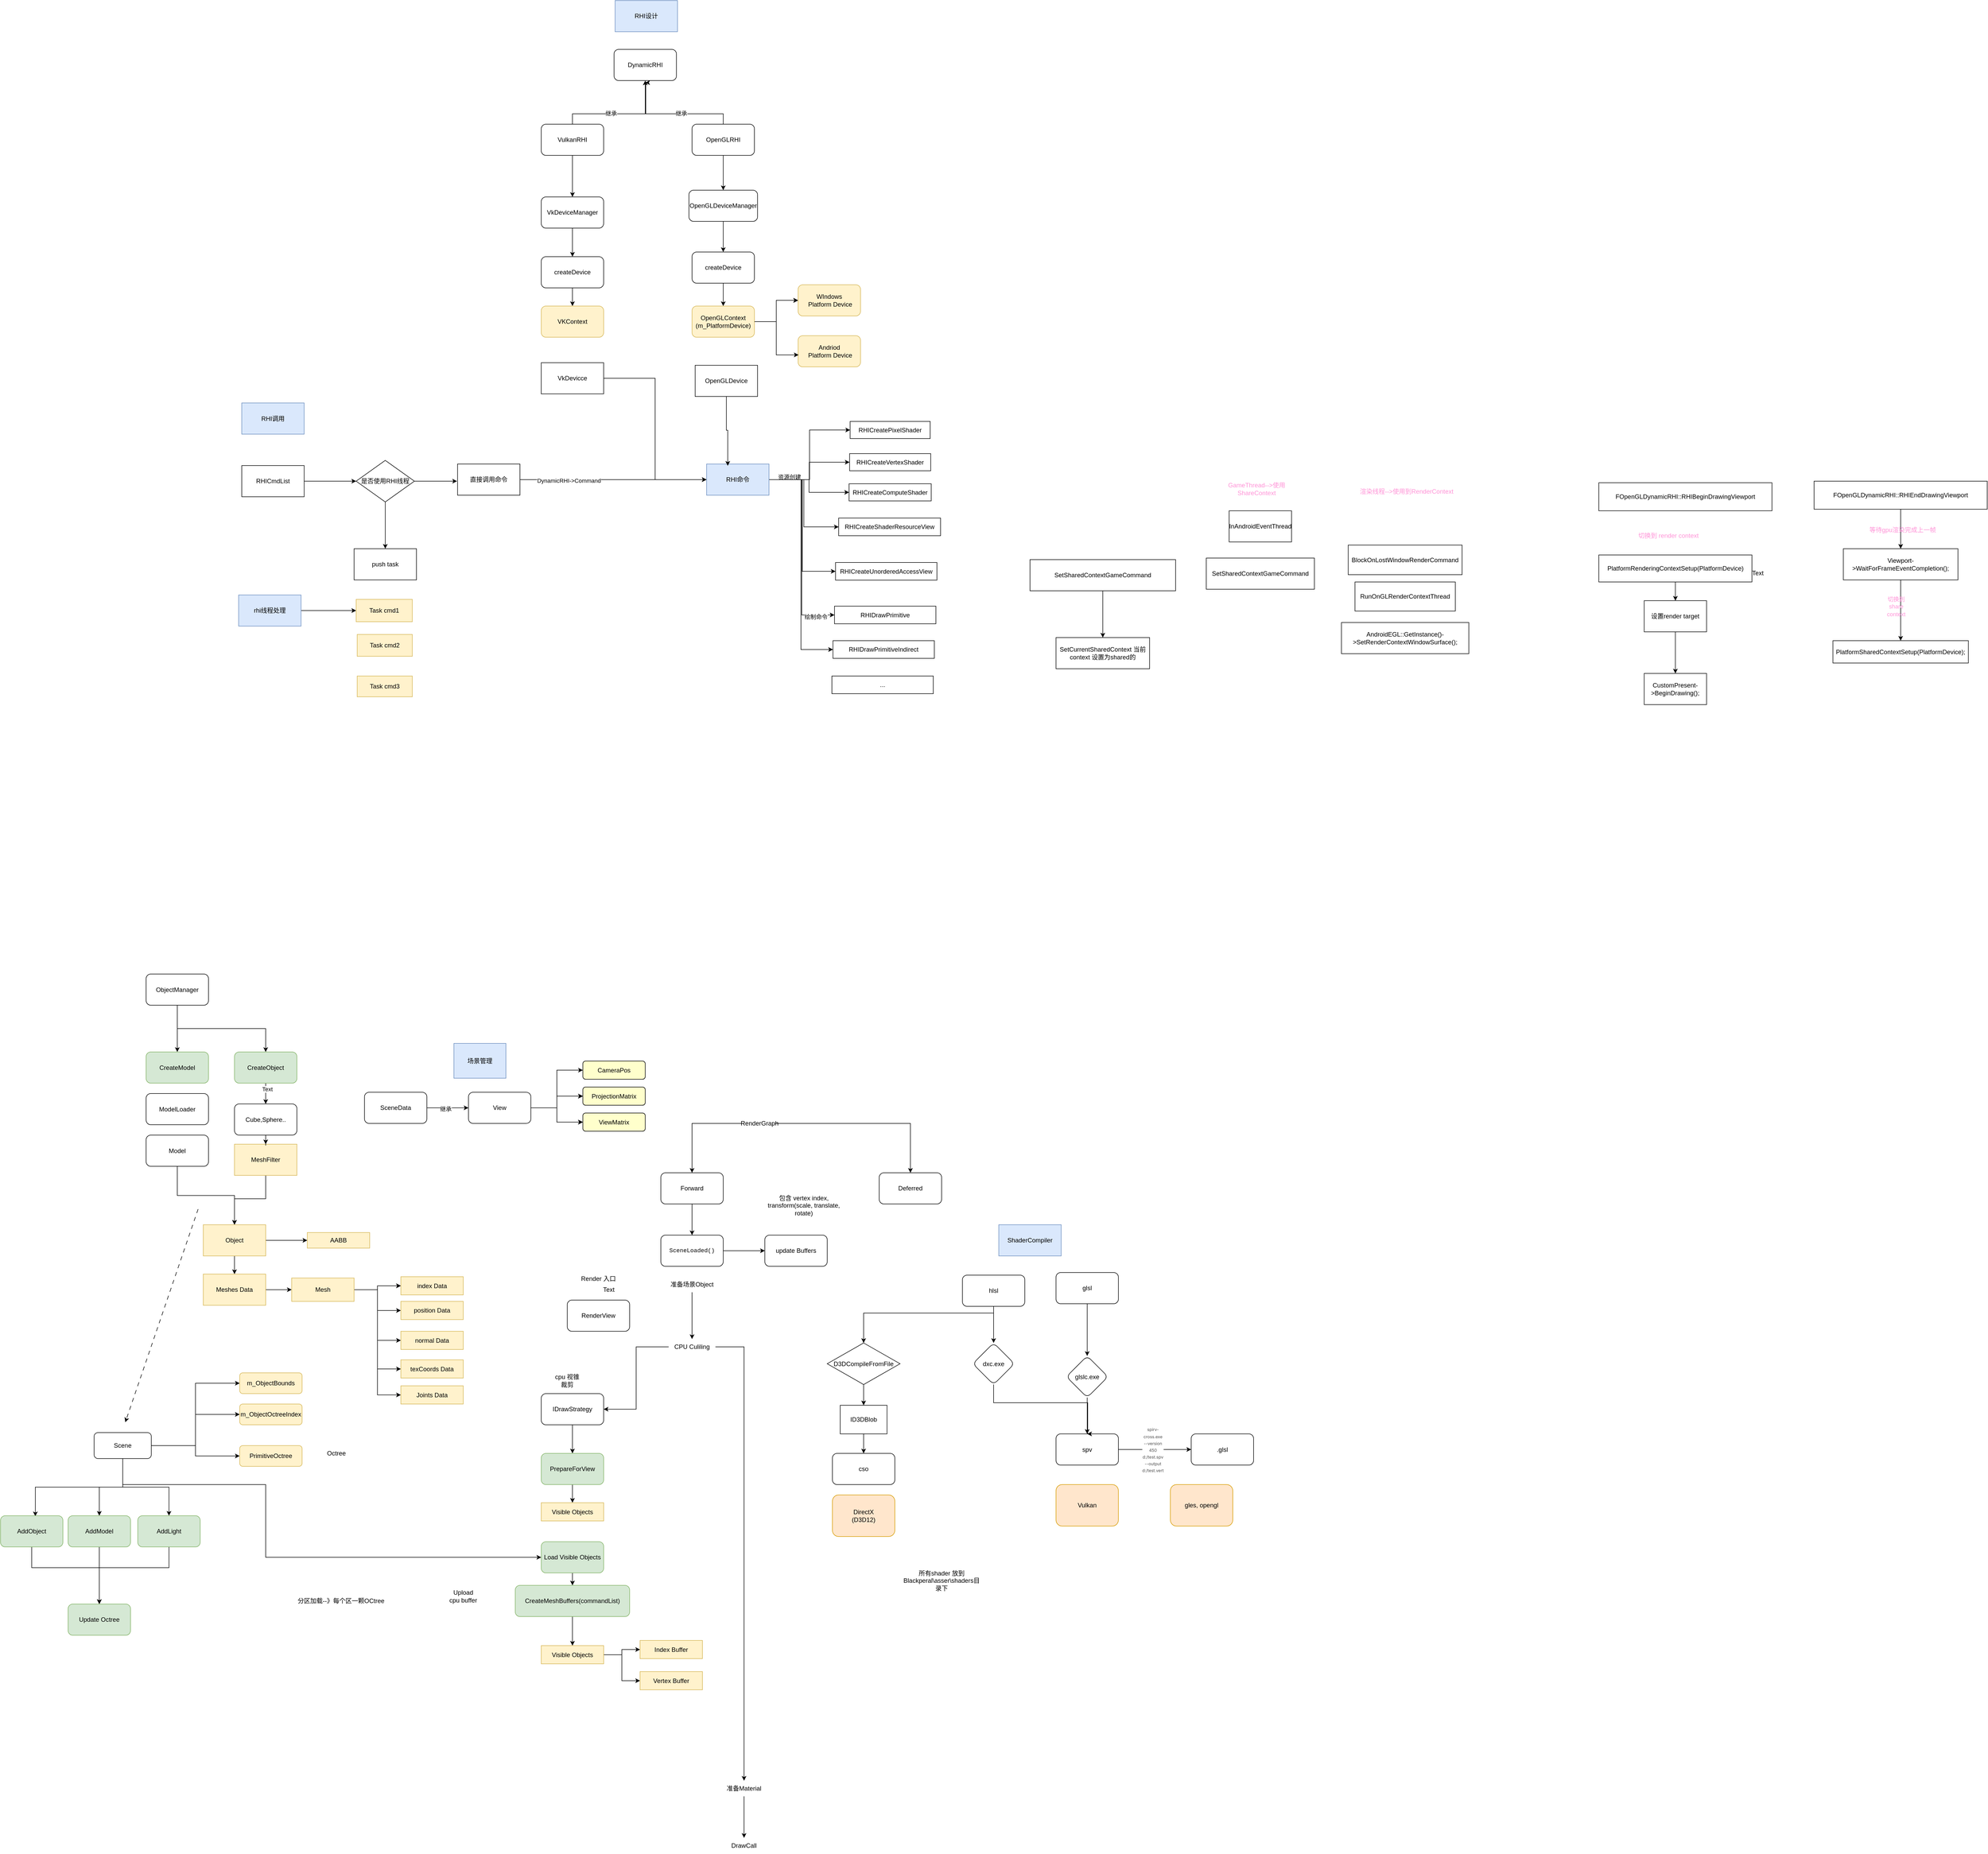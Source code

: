 <mxfile version="26.0.5">
  <diagram name="第 1 页" id="sPAzHPQsa-k4dK7YGP5Q">
    <mxGraphModel dx="1426" dy="3097" grid="0" gridSize="10" guides="1" tooltips="1" connect="1" arrows="1" fold="1" page="1" pageScale="1" pageWidth="827" pageHeight="1169" background="#FFFFFF" math="0" shadow="0">
      <root>
        <mxCell id="0" />
        <mxCell id="1" parent="0" />
        <mxCell id="hUuMY0uO9q-IGBFzty4h-4" value="" style="edgeStyle=orthogonalEdgeStyle;rounded=0;orthogonalLoop=1;jettySize=auto;html=1;" parent="1" source="hUuMY0uO9q-IGBFzty4h-1" target="hUuMY0uO9q-IGBFzty4h-3" edge="1">
          <mxGeometry relative="1" as="geometry" />
        </mxCell>
        <mxCell id="hUuMY0uO9q-IGBFzty4h-5" value="继承" style="edgeLabel;html=1;align=center;verticalAlign=middle;resizable=0;points=[];" parent="hUuMY0uO9q-IGBFzty4h-4" vertex="1" connectable="0">
          <mxGeometry x="-0.098" y="-2" relative="1" as="geometry">
            <mxPoint as="offset" />
          </mxGeometry>
        </mxCell>
        <mxCell id="hUuMY0uO9q-IGBFzty4h-1" value="SceneData" style="rounded=1;whiteSpace=wrap;html=1;" parent="1" vertex="1">
          <mxGeometry x="740" y="205" width="120" height="60" as="geometry" />
        </mxCell>
        <mxCell id="hUuMY0uO9q-IGBFzty4h-2" value="场景管理" style="text;strokeColor=#6c8ebf;align=center;fillColor=#dae8fc;html=1;verticalAlign=middle;whiteSpace=wrap;rounded=0;" parent="1" vertex="1">
          <mxGeometry x="912" y="111" width="100" height="67" as="geometry" />
        </mxCell>
        <mxCell id="hUuMY0uO9q-IGBFzty4h-36" value="" style="edgeStyle=orthogonalEdgeStyle;rounded=0;orthogonalLoop=1;jettySize=auto;html=1;" parent="1" source="hUuMY0uO9q-IGBFzty4h-3" target="hUuMY0uO9q-IGBFzty4h-35" edge="1">
          <mxGeometry relative="1" as="geometry" />
        </mxCell>
        <mxCell id="hUuMY0uO9q-IGBFzty4h-37" value="" style="edgeStyle=orthogonalEdgeStyle;rounded=0;orthogonalLoop=1;jettySize=auto;html=1;" parent="1" source="hUuMY0uO9q-IGBFzty4h-3" target="hUuMY0uO9q-IGBFzty4h-35" edge="1">
          <mxGeometry relative="1" as="geometry" />
        </mxCell>
        <mxCell id="hUuMY0uO9q-IGBFzty4h-38" value="" style="edgeStyle=orthogonalEdgeStyle;rounded=0;orthogonalLoop=1;jettySize=auto;html=1;" parent="1" source="hUuMY0uO9q-IGBFzty4h-3" target="hUuMY0uO9q-IGBFzty4h-35" edge="1">
          <mxGeometry relative="1" as="geometry" />
        </mxCell>
        <mxCell id="hUuMY0uO9q-IGBFzty4h-40" value="" style="edgeStyle=orthogonalEdgeStyle;rounded=0;orthogonalLoop=1;jettySize=auto;html=1;" parent="1" source="hUuMY0uO9q-IGBFzty4h-3" target="hUuMY0uO9q-IGBFzty4h-39" edge="1">
          <mxGeometry relative="1" as="geometry" />
        </mxCell>
        <mxCell id="hUuMY0uO9q-IGBFzty4h-41" value="" style="edgeStyle=orthogonalEdgeStyle;rounded=0;orthogonalLoop=1;jettySize=auto;html=1;" parent="1" source="hUuMY0uO9q-IGBFzty4h-3" target="hUuMY0uO9q-IGBFzty4h-39" edge="1">
          <mxGeometry relative="1" as="geometry" />
        </mxCell>
        <mxCell id="hUuMY0uO9q-IGBFzty4h-42" value="" style="edgeStyle=orthogonalEdgeStyle;rounded=0;orthogonalLoop=1;jettySize=auto;html=1;" parent="1" source="hUuMY0uO9q-IGBFzty4h-3" target="hUuMY0uO9q-IGBFzty4h-39" edge="1">
          <mxGeometry relative="1" as="geometry" />
        </mxCell>
        <mxCell id="hUuMY0uO9q-IGBFzty4h-44" style="edgeStyle=orthogonalEdgeStyle;rounded=0;orthogonalLoop=1;jettySize=auto;html=1;entryX=0;entryY=0.5;entryDx=0;entryDy=0;" parent="1" source="hUuMY0uO9q-IGBFzty4h-3" target="hUuMY0uO9q-IGBFzty4h-43" edge="1">
          <mxGeometry relative="1" as="geometry" />
        </mxCell>
        <mxCell id="hUuMY0uO9q-IGBFzty4h-3" value="View" style="whiteSpace=wrap;html=1;rounded=1;" parent="1" vertex="1">
          <mxGeometry x="940" y="205" width="120" height="60" as="geometry" />
        </mxCell>
        <mxCell id="MgfRzgL3T6wmWOwImIbP-51" value="" style="edgeStyle=orthogonalEdgeStyle;rounded=0;orthogonalLoop=1;jettySize=auto;html=1;" parent="1" source="hUuMY0uO9q-IGBFzty4h-6" target="MgfRzgL3T6wmWOwImIbP-50" edge="1">
          <mxGeometry relative="1" as="geometry" />
        </mxCell>
        <mxCell id="hUuMY0uO9q-IGBFzty4h-6" value="IDrawStrategy" style="rounded=1;whiteSpace=wrap;html=1;" parent="1" vertex="1">
          <mxGeometry x="1080" y="785" width="120" height="60" as="geometry" />
        </mxCell>
        <mxCell id="hUuMY0uO9q-IGBFzty4h-7" value="cpu 视锥裁剪" style="text;strokeColor=none;align=center;fillColor=none;html=1;verticalAlign=middle;whiteSpace=wrap;rounded=0;" parent="1" vertex="1">
          <mxGeometry x="1100" y="745" width="60" height="30" as="geometry" />
        </mxCell>
        <mxCell id="hUuMY0uO9q-IGBFzty4h-8" value="RenderView" style="rounded=1;whiteSpace=wrap;html=1;" parent="1" vertex="1">
          <mxGeometry x="1130" y="605" width="120" height="60" as="geometry" />
        </mxCell>
        <mxCell id="hUuMY0uO9q-IGBFzty4h-9" value="Render 入口" style="text;strokeColor=none;align=center;fillColor=none;html=1;verticalAlign=middle;whiteSpace=wrap;rounded=0;" parent="1" vertex="1">
          <mxGeometry x="1155" y="550" width="70" height="27.5" as="geometry" />
        </mxCell>
        <mxCell id="tY09kojCzDSQ_a5AY4Xm-8" style="edgeStyle=orthogonalEdgeStyle;rounded=0;orthogonalLoop=1;jettySize=auto;html=1;entryX=0.5;entryY=0;entryDx=0;entryDy=0;" parent="1" source="hUuMY0uO9q-IGBFzty4h-10" target="tY09kojCzDSQ_a5AY4Xm-5" edge="1">
          <mxGeometry relative="1" as="geometry" />
        </mxCell>
        <mxCell id="hUuMY0uO9q-IGBFzty4h-10" value="Forward" style="rounded=1;whiteSpace=wrap;html=1;" parent="1" vertex="1">
          <mxGeometry x="1310" y="360" width="120" height="60" as="geometry" />
        </mxCell>
        <mxCell id="hUuMY0uO9q-IGBFzty4h-13" style="edgeStyle=orthogonalEdgeStyle;rounded=0;orthogonalLoop=1;jettySize=auto;html=1;entryX=0.5;entryY=0;entryDx=0;entryDy=0;" parent="1" source="hUuMY0uO9q-IGBFzty4h-11" target="hUuMY0uO9q-IGBFzty4h-10" edge="1">
          <mxGeometry relative="1" as="geometry" />
        </mxCell>
        <mxCell id="hUuMY0uO9q-IGBFzty4h-15" style="edgeStyle=orthogonalEdgeStyle;rounded=0;orthogonalLoop=1;jettySize=auto;html=1;" parent="1" source="hUuMY0uO9q-IGBFzty4h-11" target="hUuMY0uO9q-IGBFzty4h-12" edge="1">
          <mxGeometry relative="1" as="geometry" />
        </mxCell>
        <mxCell id="hUuMY0uO9q-IGBFzty4h-11" value="RenderGraph" style="text;strokeColor=none;align=center;fillColor=none;html=1;verticalAlign=middle;whiteSpace=wrap;rounded=0;" parent="1" vertex="1">
          <mxGeometry x="1470" y="250" width="60" height="30" as="geometry" />
        </mxCell>
        <mxCell id="hUuMY0uO9q-IGBFzty4h-12" value="Deferred" style="rounded=1;whiteSpace=wrap;html=1;" parent="1" vertex="1">
          <mxGeometry x="1730" y="360" width="120" height="60" as="geometry" />
        </mxCell>
        <mxCell id="hUuMY0uO9q-IGBFzty4h-18" value="" style="edgeStyle=orthogonalEdgeStyle;rounded=0;orthogonalLoop=1;jettySize=auto;html=1;" parent="1" source="hUuMY0uO9q-IGBFzty4h-16" target="hUuMY0uO9q-IGBFzty4h-17" edge="1">
          <mxGeometry relative="1" as="geometry" />
        </mxCell>
        <mxCell id="hUuMY0uO9q-IGBFzty4h-16" value="准备场景Object" style="text;strokeColor=none;align=center;fillColor=none;html=1;verticalAlign=middle;whiteSpace=wrap;rounded=0;" parent="1" vertex="1">
          <mxGeometry x="1325" y="560" width="90" height="30" as="geometry" />
        </mxCell>
        <mxCell id="hUuMY0uO9q-IGBFzty4h-20" value="" style="edgeStyle=orthogonalEdgeStyle;rounded=0;orthogonalLoop=1;jettySize=auto;html=1;" parent="1" source="hUuMY0uO9q-IGBFzty4h-17" target="hUuMY0uO9q-IGBFzty4h-19" edge="1">
          <mxGeometry relative="1" as="geometry" />
        </mxCell>
        <mxCell id="MgfRzgL3T6wmWOwImIbP-49" style="edgeStyle=orthogonalEdgeStyle;rounded=0;orthogonalLoop=1;jettySize=auto;html=1;entryX=1;entryY=0.5;entryDx=0;entryDy=0;" parent="1" source="hUuMY0uO9q-IGBFzty4h-17" target="hUuMY0uO9q-IGBFzty4h-6" edge="1">
          <mxGeometry relative="1" as="geometry" />
        </mxCell>
        <mxCell id="hUuMY0uO9q-IGBFzty4h-17" value="CPU Culiling" style="text;strokeColor=none;align=center;fillColor=none;html=1;verticalAlign=middle;whiteSpace=wrap;rounded=0;" parent="1" vertex="1">
          <mxGeometry x="1325" y="680" width="90" height="30" as="geometry" />
        </mxCell>
        <mxCell id="hUuMY0uO9q-IGBFzty4h-22" value="" style="edgeStyle=orthogonalEdgeStyle;rounded=0;orthogonalLoop=1;jettySize=auto;html=1;" parent="1" source="hUuMY0uO9q-IGBFzty4h-19" target="hUuMY0uO9q-IGBFzty4h-21" edge="1">
          <mxGeometry relative="1" as="geometry" />
        </mxCell>
        <mxCell id="hUuMY0uO9q-IGBFzty4h-19" value="准备Material" style="text;strokeColor=none;align=center;fillColor=none;html=1;verticalAlign=middle;whiteSpace=wrap;rounded=0;" parent="1" vertex="1">
          <mxGeometry x="1430" y="1530" width="80" height="30" as="geometry" />
        </mxCell>
        <mxCell id="hUuMY0uO9q-IGBFzty4h-21" value="DrawCall" style="text;strokeColor=none;align=center;fillColor=none;html=1;verticalAlign=middle;whiteSpace=wrap;rounded=0;" parent="1" vertex="1">
          <mxGeometry x="1430" y="1640" width="80" height="30" as="geometry" />
        </mxCell>
        <mxCell id="hUuMY0uO9q-IGBFzty4h-25" value="" style="edgeStyle=orthogonalEdgeStyle;rounded=0;orthogonalLoop=1;jettySize=auto;html=1;entryX=0.558;entryY=0.017;entryDx=0;entryDy=0;entryPerimeter=0;exitX=0.5;exitY=1;exitDx=0;exitDy=0;" parent="1" source="hUuMY0uO9q-IGBFzty4h-23" target="MgfRzgL3T6wmWOwImIbP-8" edge="1">
          <mxGeometry relative="1" as="geometry">
            <mxPoint x="140" y="980" as="targetPoint" />
          </mxGeometry>
        </mxCell>
        <mxCell id="MgfRzgL3T6wmWOwImIbP-2" value="" style="edgeStyle=orthogonalEdgeStyle;rounded=0;orthogonalLoop=1;jettySize=auto;html=1;entryX=0;entryY=0.5;entryDx=0;entryDy=0;" parent="1" source="hUuMY0uO9q-IGBFzty4h-23" target="MgfRzgL3T6wmWOwImIbP-1" edge="1">
          <mxGeometry relative="1" as="geometry">
            <mxPoint x="420" y="810" as="targetPoint" />
          </mxGeometry>
        </mxCell>
        <mxCell id="MgfRzgL3T6wmWOwImIbP-4" style="edgeStyle=orthogonalEdgeStyle;rounded=0;orthogonalLoop=1;jettySize=auto;html=1;entryX=0;entryY=0.5;entryDx=0;entryDy=0;" parent="1" source="hUuMY0uO9q-IGBFzty4h-23" target="MgfRzgL3T6wmWOwImIbP-3" edge="1">
          <mxGeometry relative="1" as="geometry" />
        </mxCell>
        <mxCell id="MgfRzgL3T6wmWOwImIbP-7" style="edgeStyle=orthogonalEdgeStyle;rounded=0;orthogonalLoop=1;jettySize=auto;html=1;entryX=0;entryY=0.5;entryDx=0;entryDy=0;" parent="1" source="hUuMY0uO9q-IGBFzty4h-23" target="MgfRzgL3T6wmWOwImIbP-6" edge="1">
          <mxGeometry relative="1" as="geometry" />
        </mxCell>
        <mxCell id="MgfRzgL3T6wmWOwImIbP-10" style="edgeStyle=orthogonalEdgeStyle;rounded=0;orthogonalLoop=1;jettySize=auto;html=1;entryX=0.5;entryY=0;entryDx=0;entryDy=0;" parent="1" source="hUuMY0uO9q-IGBFzty4h-23" target="MgfRzgL3T6wmWOwImIbP-9" edge="1">
          <mxGeometry relative="1" as="geometry" />
        </mxCell>
        <mxCell id="MgfRzgL3T6wmWOwImIbP-11" style="edgeStyle=orthogonalEdgeStyle;rounded=0;orthogonalLoop=1;jettySize=auto;html=1;entryX=0.5;entryY=0;entryDx=0;entryDy=0;exitX=0.5;exitY=1;exitDx=0;exitDy=0;" parent="1" source="hUuMY0uO9q-IGBFzty4h-23" target="MgfRzgL3T6wmWOwImIbP-12" edge="1">
          <mxGeometry relative="1" as="geometry">
            <mxPoint x="310" y="1020" as="targetPoint" />
          </mxGeometry>
        </mxCell>
        <mxCell id="MgfRzgL3T6wmWOwImIbP-55" style="edgeStyle=orthogonalEdgeStyle;rounded=0;orthogonalLoop=1;jettySize=auto;html=1;entryX=0;entryY=0.5;entryDx=0;entryDy=0;" parent="1" source="hUuMY0uO9q-IGBFzty4h-23" target="MgfRzgL3T6wmWOwImIbP-54" edge="1">
          <mxGeometry relative="1" as="geometry">
            <Array as="points">
              <mxPoint x="275" y="960" />
              <mxPoint x="550" y="960" />
              <mxPoint x="550" y="1100" />
            </Array>
          </mxGeometry>
        </mxCell>
        <mxCell id="hUuMY0uO9q-IGBFzty4h-23" value="Scene" style="rounded=1;whiteSpace=wrap;html=1;" parent="1" vertex="1">
          <mxGeometry x="220" y="860" width="110" height="50" as="geometry" />
        </mxCell>
        <mxCell id="hUuMY0uO9q-IGBFzty4h-35" value="ProjectionMatrix" style="whiteSpace=wrap;html=1;rounded=1;fillColor=#FFFFCC;" parent="1" vertex="1">
          <mxGeometry x="1160" y="195" width="120" height="35" as="geometry" />
        </mxCell>
        <mxCell id="hUuMY0uO9q-IGBFzty4h-39" value="ViewMatrix" style="whiteSpace=wrap;html=1;rounded=1;fillColor=#FFFFCC;" parent="1" vertex="1">
          <mxGeometry x="1160" y="245" width="120" height="35" as="geometry" />
        </mxCell>
        <mxCell id="hUuMY0uO9q-IGBFzty4h-43" value="CameraPos" style="whiteSpace=wrap;html=1;rounded=1;fillColor=#FFFFCC;" parent="1" vertex="1">
          <mxGeometry x="1160" y="145" width="120" height="35" as="geometry" />
        </mxCell>
        <mxCell id="hUuMY0uO9q-IGBFzty4h-45" value="Octree" style="text;html=1;align=center;verticalAlign=middle;whiteSpace=wrap;rounded=0;" parent="1" vertex="1">
          <mxGeometry x="656" y="885" width="60" height="30" as="geometry" />
        </mxCell>
        <mxCell id="hUuMY0uO9q-IGBFzty4h-47" value="分区加载--》每个区一颗OCtree" style="text;html=1;align=center;verticalAlign=middle;whiteSpace=wrap;rounded=0;" parent="1" vertex="1">
          <mxGeometry x="500" y="1169" width="390" height="30" as="geometry" />
        </mxCell>
        <mxCell id="T4nZsIehLb6WltA8yQbx-1" value="ModelLoader" style="rounded=1;whiteSpace=wrap;html=1;" parent="1" vertex="1">
          <mxGeometry x="320" y="207.5" width="120" height="60" as="geometry" />
        </mxCell>
        <mxCell id="MgfRzgL3T6wmWOwImIbP-20" style="edgeStyle=orthogonalEdgeStyle;rounded=0;orthogonalLoop=1;jettySize=auto;html=1;" parent="1" source="T4nZsIehLb6WltA8yQbx-2" target="MgfRzgL3T6wmWOwImIbP-23" edge="1">
          <mxGeometry relative="1" as="geometry" />
        </mxCell>
        <mxCell id="T4nZsIehLb6WltA8yQbx-2" value="Model" style="rounded=1;whiteSpace=wrap;html=1;" parent="1" vertex="1">
          <mxGeometry x="320" y="287.5" width="120" height="60" as="geometry" />
        </mxCell>
        <mxCell id="MgfRzgL3T6wmWOwImIbP-1" value="m_ObjectBounds" style="whiteSpace=wrap;html=1;rounded=1;fillColor=#fff2cc;strokeColor=#d6b656;" parent="1" vertex="1">
          <mxGeometry x="500" y="745" width="120" height="40" as="geometry" />
        </mxCell>
        <mxCell id="MgfRzgL3T6wmWOwImIbP-3" value="m_ObjectOctreeIndex" style="whiteSpace=wrap;html=1;rounded=1;fillColor=#fff2cc;strokeColor=#d6b656;" parent="1" vertex="1">
          <mxGeometry x="500" y="805" width="120" height="40" as="geometry" />
        </mxCell>
        <mxCell id="MgfRzgL3T6wmWOwImIbP-6" value="PrimitiveOctree" style="whiteSpace=wrap;html=1;rounded=1;fillColor=#fff2cc;strokeColor=#d6b656;" parent="1" vertex="1">
          <mxGeometry x="500" y="885" width="120" height="40" as="geometry" />
        </mxCell>
        <mxCell id="MgfRzgL3T6wmWOwImIbP-41" style="edgeStyle=orthogonalEdgeStyle;rounded=0;orthogonalLoop=1;jettySize=auto;html=1;" parent="1" source="MgfRzgL3T6wmWOwImIbP-8" target="MgfRzgL3T6wmWOwImIbP-40" edge="1">
          <mxGeometry relative="1" as="geometry">
            <Array as="points">
              <mxPoint x="100" y="1120" />
              <mxPoint x="230" y="1120" />
            </Array>
          </mxGeometry>
        </mxCell>
        <mxCell id="MgfRzgL3T6wmWOwImIbP-8" value="AddObject" style="rounded=1;whiteSpace=wrap;html=1;fillColor=#d5e8d4;strokeColor=#82b366;" parent="1" vertex="1">
          <mxGeometry x="40" y="1020" width="120" height="60" as="geometry" />
        </mxCell>
        <mxCell id="MgfRzgL3T6wmWOwImIbP-42" style="edgeStyle=orthogonalEdgeStyle;rounded=0;orthogonalLoop=1;jettySize=auto;html=1;entryX=0.5;entryY=0;entryDx=0;entryDy=0;" parent="1" source="MgfRzgL3T6wmWOwImIbP-9" target="MgfRzgL3T6wmWOwImIbP-40" edge="1">
          <mxGeometry relative="1" as="geometry" />
        </mxCell>
        <mxCell id="MgfRzgL3T6wmWOwImIbP-9" value="AddModel" style="rounded=1;whiteSpace=wrap;html=1;fillColor=#d5e8d4;strokeColor=#82b366;" parent="1" vertex="1">
          <mxGeometry x="170" y="1020" width="120" height="60" as="geometry" />
        </mxCell>
        <mxCell id="MgfRzgL3T6wmWOwImIbP-43" style="edgeStyle=orthogonalEdgeStyle;rounded=0;orthogonalLoop=1;jettySize=auto;html=1;" parent="1" source="MgfRzgL3T6wmWOwImIbP-12" target="MgfRzgL3T6wmWOwImIbP-40" edge="1">
          <mxGeometry relative="1" as="geometry">
            <Array as="points">
              <mxPoint x="364" y="1120" />
              <mxPoint x="230" y="1120" />
            </Array>
          </mxGeometry>
        </mxCell>
        <mxCell id="MgfRzgL3T6wmWOwImIbP-12" value="AddLight" style="rounded=1;whiteSpace=wrap;html=1;fillColor=#d5e8d4;strokeColor=#82b366;" parent="1" vertex="1">
          <mxGeometry x="304" y="1020" width="120" height="60" as="geometry" />
        </mxCell>
        <mxCell id="MgfRzgL3T6wmWOwImIbP-15" style="edgeStyle=orthogonalEdgeStyle;rounded=0;orthogonalLoop=1;jettySize=auto;html=1;entryX=0.5;entryY=0;entryDx=0;entryDy=0;" parent="1" source="MgfRzgL3T6wmWOwImIbP-13" target="MgfRzgL3T6wmWOwImIbP-14" edge="1">
          <mxGeometry relative="1" as="geometry" />
        </mxCell>
        <mxCell id="MgfRzgL3T6wmWOwImIbP-16" style="edgeStyle=orthogonalEdgeStyle;rounded=0;orthogonalLoop=1;jettySize=auto;html=1;entryX=0.5;entryY=0;entryDx=0;entryDy=0;exitX=0.5;exitY=1;exitDx=0;exitDy=0;" parent="1" source="MgfRzgL3T6wmWOwImIbP-13" target="MgfRzgL3T6wmWOwImIbP-17" edge="1">
          <mxGeometry relative="1" as="geometry">
            <mxPoint x="440" y="117.5" as="targetPoint" />
          </mxGeometry>
        </mxCell>
        <mxCell id="MgfRzgL3T6wmWOwImIbP-13" value="ObjectManager" style="rounded=1;whiteSpace=wrap;html=1;" parent="1" vertex="1">
          <mxGeometry x="320" y="-22.5" width="120" height="60" as="geometry" />
        </mxCell>
        <mxCell id="MgfRzgL3T6wmWOwImIbP-14" value="CreateModel" style="rounded=1;whiteSpace=wrap;html=1;fillColor=#d5e8d4;strokeColor=#82b366;" parent="1" vertex="1">
          <mxGeometry x="320" y="127.5" width="120" height="60" as="geometry" />
        </mxCell>
        <mxCell id="MgfRzgL3T6wmWOwImIbP-19" style="edgeStyle=orthogonalEdgeStyle;rounded=0;orthogonalLoop=1;jettySize=auto;html=1;" parent="1" source="MgfRzgL3T6wmWOwImIbP-17" target="Yjt_kYv23aOcVGi6wH0f-3" edge="1">
          <mxGeometry relative="1" as="geometry" />
        </mxCell>
        <mxCell id="Yjt_kYv23aOcVGi6wH0f-2" value="Text" style="edgeLabel;html=1;align=center;verticalAlign=middle;resizable=0;points=[];" parent="MgfRzgL3T6wmWOwImIbP-19" vertex="1" connectable="0">
          <mxGeometry x="-0.45" y="3" relative="1" as="geometry">
            <mxPoint as="offset" />
          </mxGeometry>
        </mxCell>
        <mxCell id="MgfRzgL3T6wmWOwImIbP-17" value="CreateObject" style="rounded=1;whiteSpace=wrap;html=1;fillColor=#d5e8d4;strokeColor=#82b366;" parent="1" vertex="1">
          <mxGeometry x="490" y="127.5" width="120" height="60" as="geometry" />
        </mxCell>
        <mxCell id="MgfRzgL3T6wmWOwImIbP-22" value="" style="edgeStyle=orthogonalEdgeStyle;rounded=0;orthogonalLoop=1;jettySize=auto;html=1;exitX=1;exitY=0.5;exitDx=0;exitDy=0;" parent="1" source="MgfRzgL3T6wmWOwImIbP-23" target="MgfRzgL3T6wmWOwImIbP-21" edge="1">
          <mxGeometry relative="1" as="geometry" />
        </mxCell>
        <mxCell id="MgfRzgL3T6wmWOwImIbP-26" value="" style="edgeStyle=orthogonalEdgeStyle;rounded=0;orthogonalLoop=1;jettySize=auto;html=1;" parent="1" source="MgfRzgL3T6wmWOwImIbP-18" target="MgfRzgL3T6wmWOwImIbP-25" edge="1">
          <mxGeometry relative="1" as="geometry" />
        </mxCell>
        <mxCell id="MgfRzgL3T6wmWOwImIbP-18" value="Meshes Data" style="rounded=0;whiteSpace=wrap;html=1;fillColor=#fff2cc;strokeColor=#d6b656;" parent="1" vertex="1">
          <mxGeometry x="430" y="555" width="120" height="60" as="geometry" />
        </mxCell>
        <mxCell id="MgfRzgL3T6wmWOwImIbP-21" value="AABB" style="whiteSpace=wrap;html=1;fillColor=#fff2cc;strokeColor=#d6b656;rounded=0;" parent="1" vertex="1">
          <mxGeometry x="630" y="475" width="120" height="30" as="geometry" />
        </mxCell>
        <mxCell id="MgfRzgL3T6wmWOwImIbP-24" style="edgeStyle=orthogonalEdgeStyle;rounded=0;orthogonalLoop=1;jettySize=auto;html=1;entryX=0.5;entryY=0;entryDx=0;entryDy=0;" parent="1" source="MgfRzgL3T6wmWOwImIbP-23" target="MgfRzgL3T6wmWOwImIbP-18" edge="1">
          <mxGeometry relative="1" as="geometry" />
        </mxCell>
        <mxCell id="MgfRzgL3T6wmWOwImIbP-23" value="Object" style="rounded=0;whiteSpace=wrap;html=1;fillColor=#fff2cc;strokeColor=#d6b656;" parent="1" vertex="1">
          <mxGeometry x="430" y="460" width="120" height="60" as="geometry" />
        </mxCell>
        <mxCell id="MgfRzgL3T6wmWOwImIbP-28" value="" style="edgeStyle=orthogonalEdgeStyle;rounded=0;orthogonalLoop=1;jettySize=auto;html=1;" parent="1" source="MgfRzgL3T6wmWOwImIbP-25" target="MgfRzgL3T6wmWOwImIbP-27" edge="1">
          <mxGeometry relative="1" as="geometry" />
        </mxCell>
        <mxCell id="MgfRzgL3T6wmWOwImIbP-30" value="" style="edgeStyle=orthogonalEdgeStyle;rounded=0;orthogonalLoop=1;jettySize=auto;html=1;" parent="1" source="MgfRzgL3T6wmWOwImIbP-25" target="MgfRzgL3T6wmWOwImIbP-27" edge="1">
          <mxGeometry relative="1" as="geometry" />
        </mxCell>
        <mxCell id="MgfRzgL3T6wmWOwImIbP-32" style="edgeStyle=orthogonalEdgeStyle;rounded=0;orthogonalLoop=1;jettySize=auto;html=1;entryX=0;entryY=0.5;entryDx=0;entryDy=0;" parent="1" source="MgfRzgL3T6wmWOwImIbP-25" target="MgfRzgL3T6wmWOwImIbP-31" edge="1">
          <mxGeometry relative="1" as="geometry" />
        </mxCell>
        <mxCell id="MgfRzgL3T6wmWOwImIbP-37" style="edgeStyle=orthogonalEdgeStyle;rounded=0;orthogonalLoop=1;jettySize=auto;html=1;entryX=0;entryY=0.5;entryDx=0;entryDy=0;exitX=1;exitY=0.5;exitDx=0;exitDy=0;" parent="1" source="MgfRzgL3T6wmWOwImIbP-25" target="MgfRzgL3T6wmWOwImIbP-33" edge="1">
          <mxGeometry relative="1" as="geometry" />
        </mxCell>
        <mxCell id="MgfRzgL3T6wmWOwImIbP-38" style="edgeStyle=orthogonalEdgeStyle;rounded=0;orthogonalLoop=1;jettySize=auto;html=1;entryX=0;entryY=0.5;entryDx=0;entryDy=0;" parent="1" source="MgfRzgL3T6wmWOwImIbP-25" target="MgfRzgL3T6wmWOwImIbP-34" edge="1">
          <mxGeometry relative="1" as="geometry" />
        </mxCell>
        <mxCell id="MgfRzgL3T6wmWOwImIbP-39" style="edgeStyle=orthogonalEdgeStyle;rounded=0;orthogonalLoop=1;jettySize=auto;html=1;entryX=0;entryY=0.5;entryDx=0;entryDy=0;" parent="1" source="MgfRzgL3T6wmWOwImIbP-25" target="MgfRzgL3T6wmWOwImIbP-35" edge="1">
          <mxGeometry relative="1" as="geometry" />
        </mxCell>
        <mxCell id="MgfRzgL3T6wmWOwImIbP-25" value="Mesh" style="whiteSpace=wrap;html=1;fillColor=#fff2cc;strokeColor=#d6b656;rounded=0;" parent="1" vertex="1">
          <mxGeometry x="600" y="562.5" width="120" height="45" as="geometry" />
        </mxCell>
        <mxCell id="MgfRzgL3T6wmWOwImIbP-27" value="index Data" style="whiteSpace=wrap;html=1;fillColor=#fff2cc;strokeColor=#d6b656;rounded=0;" parent="1" vertex="1">
          <mxGeometry x="810" y="560" width="120" height="35" as="geometry" />
        </mxCell>
        <mxCell id="MgfRzgL3T6wmWOwImIbP-31" value="position Data" style="whiteSpace=wrap;html=1;fillColor=#fff2cc;strokeColor=#d6b656;rounded=0;" parent="1" vertex="1">
          <mxGeometry x="810" y="607.5" width="120" height="35" as="geometry" />
        </mxCell>
        <mxCell id="MgfRzgL3T6wmWOwImIbP-33" value="normal&lt;span style=&quot;color: rgba(0, 0, 0, 0); font-family: monospace; font-size: 0px; text-align: start; text-wrap: nowrap;&quot;&gt;%3CmxGraphModel%3E%3Croot%3E%3CmxCell%20id%3D%220%22%2F%3E%3CmxCell%20id%3D%221%22%20parent%3D%220%22%2F%3E%3CmxCell%20id%3D%222%22%20value%3D%22position%20Data%22%20style%3D%22whiteSpace%3Dwrap%3Bhtml%3D1%3BfillColor%3D%23fff2cc%3BstrokeColor%3D%23d6b656%3Brounded%3D0%3B%22%20vertex%3D%221%22%20parent%3D%221%22%3E%3CmxGeometry%20x%3D%22810%22%20y%3D%22607.5%22%20width%3D%22120%22%20height%3D%2235%22%20as%3D%22geometry%22%2F%3E%3C%2FmxCell%3E%3C%2Froot%3E%3C%2FmxGraphModel%3E&lt;/span&gt;&amp;nbsp;Data" style="whiteSpace=wrap;html=1;fillColor=#fff2cc;strokeColor=#d6b656;rounded=0;" parent="1" vertex="1">
          <mxGeometry x="810" y="665" width="120" height="35" as="geometry" />
        </mxCell>
        <mxCell id="MgfRzgL3T6wmWOwImIbP-34" value="texCoords&lt;span style=&quot;color: rgba(0, 0, 0, 0); font-family: monospace; font-size: 0px; text-align: start; text-wrap: nowrap;&quot;&gt;%3CmxGraphModel%3E%3Croot%3E%3CmxCell%20id%3D%220%22%2F%3E%3CmxCell%20id%3D%221%22%20parent%3D%220%22%2F%3E%3CmxCell%20id%3D%222%22%20value%3D%22normal%26lt%3Bspan%20style%3D%26quot%3Bcolor%3A%20rgba(0%2C%200%2C%200%2C%200)%3B%20font-family%3A%20monospace%3B%20font-size%3A%200px%3B%20text-align%3A%20start%3B%20text-wrap%3A%20nowrap%3B%26quot%3B%26gt%3B%253CmxGraphModel%253E%253Croot%253E%253CmxCell%2520id%253D%25220%2522%252F%253E%253CmxCell%2520id%253D%25221%2522%2520parent%253D%25220%2522%252F%253E%253CmxCell%2520id%253D%25222%2522%2520value%253D%2522position%2520Data%2522%2520style%253D%2522whiteSpace%253Dwrap%253Bhtml%253D1%253BfillColor%253D%2523fff2cc%253BstrokeColor%253D%2523d6b656%253Brounded%253D0%253B%2522%2520vertex%253D%25221%2522%2520parent%253D%25221%2522%253E%253CmxGeometry%2520x%253D%2522810%2522%2520y%253D%2522607.5%2522%2520width%253D%2522120%2522%2520height%253D%252235%2522%2520as%253D%2522geometry%2522%252F%253E%253C%252FmxCell%253E%253C%252Froot%253E%253C%252FmxGraphModel%253E%26lt%3B%2Fspan%26gt%3B%26amp%3Bnbsp%3BData%22%20style%3D%22whiteSpace%3Dwrap%3Bhtml%3D1%3BfillColor%3D%23fff2cc%3BstrokeColor%3D%23d6b656%3Brounded%3D0%3B%22%20vertex%3D%221%22%20parent%3D%221%22%3E%3CmxGeometry%20x%3D%22800%22%20y%3D%22665%22%20width%3D%22120%22%20height%3D%2235%22%20as%3D%22geometry%22%2F%3E%3C%2FmxCell%3E%3C%2Froot%3E%3C%2FmxGraphModel%3E&lt;/span&gt;&amp;nbsp;Data" style="whiteSpace=wrap;html=1;fillColor=#fff2cc;strokeColor=#d6b656;rounded=0;" parent="1" vertex="1">
          <mxGeometry x="810" y="720" width="120" height="35" as="geometry" />
        </mxCell>
        <mxCell id="MgfRzgL3T6wmWOwImIbP-35" value="Joints&lt;span style=&quot;color: rgba(0, 0, 0, 0); font-family: monospace; font-size: 0px; text-align: start; text-wrap: nowrap;&quot;&gt;%3CmxGraphModel%3E%3Croot%3E%3CmxCell%20id%3D%220%22%2F%3E%3CmxCell%20id%3D%221%22%20parent%3D%220%22%2F%3E%3CmxCell%20id%3D%222%22%20value%3D%22normal%26lt%3Bspan%20style%3D%26quot%3Bcolor%3A%20rgba(0%2C%200%2C%200%2C%200)%3B%20font-family%3A%20monospace%3B%20font-size%3A%200px%3B%20text-align%3A%20start%3B%20text-wrap%3A%20nowrap%3B%26quot%3B%26gt%3B%253CmxGraphModel%253E%253Croot%253E%253CmxCell%2520id%253D%25220%2522%252F%253E%253CmxCell%2520id%253D%25221%2522%2520parent%253D%25220%2522%252F%253E%253CmxCell%2520id%253D%25222%2522%2520value%253D%2522position%2520Data%2522%2520style%253D%2522whiteSpace%253Dwrap%253Bhtml%253D1%253BfillColor%253D%2523fff2cc%253BstrokeColor%253D%2523d6b656%253Brounded%253D0%253B%2522%2520vertex%253D%25221%2522%2520parent%253D%25221%2522%253E%253CmxGeometry%2520x%253D%2522810%2522%2520y%253D%2522607.5%2522%2520width%253D%2522120%2522%2520height%253D%252235%2522%2520as%253D%2522geometry%2522%252F%253E%253C%252FmxCell%253E%253C%252Froot%253E%253C%252FmxGraphModel%253E%26lt%3B%2Fspan%26gt%3B%26amp%3Bnbsp%3BData%22%20style%3D%22whiteSpace%3Dwrap%3Bhtml%3D1%3BfillColor%3D%23fff2cc%3BstrokeColor%3D%23d6b656%3Brounded%3D0%3B%22%20vertex%3D%221%22%20parent%3D%221%22%3E%3CmxGeometry%20x%3D%22800%22%20y%3D%22665%22%20width%3D%22120%22%20height%3D%2235%22%20as%3D%22geometry%22%2F%3E%3C%2FmxCell%3E%3C%2Froot%3E%3C%2FmxGraphModel%3E&lt;/span&gt;&amp;nbsp;Data" style="whiteSpace=wrap;html=1;fillColor=#fff2cc;strokeColor=#d6b656;rounded=0;" parent="1" vertex="1">
          <mxGeometry x="810" y="770" width="120" height="35" as="geometry" />
        </mxCell>
        <mxCell id="MgfRzgL3T6wmWOwImIbP-40" value="Update Octree" style="rounded=1;whiteSpace=wrap;html=1;fillColor=#d5e8d4;strokeColor=#82b366;" parent="1" vertex="1">
          <mxGeometry x="170" y="1190" width="120" height="60" as="geometry" />
        </mxCell>
        <mxCell id="MgfRzgL3T6wmWOwImIbP-48" value="" style="endArrow=classic;html=1;rounded=0;dashed=1;dashPattern=8 8;" parent="1" edge="1">
          <mxGeometry width="50" height="50" relative="1" as="geometry">
            <mxPoint x="420" y="430" as="sourcePoint" />
            <mxPoint x="280" y="840" as="targetPoint" />
          </mxGeometry>
        </mxCell>
        <mxCell id="MgfRzgL3T6wmWOwImIbP-53" style="edgeStyle=orthogonalEdgeStyle;rounded=0;orthogonalLoop=1;jettySize=auto;html=1;entryX=0.5;entryY=0;entryDx=0;entryDy=0;" parent="1" source="MgfRzgL3T6wmWOwImIbP-50" target="MgfRzgL3T6wmWOwImIbP-52" edge="1">
          <mxGeometry relative="1" as="geometry" />
        </mxCell>
        <mxCell id="MgfRzgL3T6wmWOwImIbP-50" value="PrepareForView" style="whiteSpace=wrap;html=1;rounded=1;fillColor=#d5e8d4;strokeColor=#82b366;" parent="1" vertex="1">
          <mxGeometry x="1080" y="900" width="120" height="60" as="geometry" />
        </mxCell>
        <mxCell id="MgfRzgL3T6wmWOwImIbP-52" value="Visible Objects" style="whiteSpace=wrap;html=1;fillColor=#fff2cc;strokeColor=#d6b656;rounded=0;" parent="1" vertex="1">
          <mxGeometry x="1080" y="995" width="120" height="35" as="geometry" />
        </mxCell>
        <mxCell id="MgfRzgL3T6wmWOwImIbP-59" value="" style="edgeStyle=orthogonalEdgeStyle;rounded=0;orthogonalLoop=1;jettySize=auto;html=1;entryX=0.5;entryY=0;entryDx=0;entryDy=0;" parent="1" source="MgfRzgL3T6wmWOwImIbP-54" target="MgfRzgL3T6wmWOwImIbP-60" edge="1">
          <mxGeometry relative="1" as="geometry">
            <mxPoint x="1140.059" y="1154" as="targetPoint" />
          </mxGeometry>
        </mxCell>
        <mxCell id="MgfRzgL3T6wmWOwImIbP-54" value="Load Visible Objects" style="whiteSpace=wrap;html=1;rounded=1;fillColor=#d5e8d4;strokeColor=#82b366;" parent="1" vertex="1">
          <mxGeometry x="1080" y="1070" width="120" height="60" as="geometry" />
        </mxCell>
        <mxCell id="MgfRzgL3T6wmWOwImIbP-63" value="" style="edgeStyle=orthogonalEdgeStyle;rounded=0;orthogonalLoop=1;jettySize=auto;html=1;" parent="1" source="MgfRzgL3T6wmWOwImIbP-56" target="MgfRzgL3T6wmWOwImIbP-62" edge="1">
          <mxGeometry relative="1" as="geometry" />
        </mxCell>
        <mxCell id="MgfRzgL3T6wmWOwImIbP-65" style="edgeStyle=orthogonalEdgeStyle;rounded=0;orthogonalLoop=1;jettySize=auto;html=1;entryX=0;entryY=0.5;entryDx=0;entryDy=0;" parent="1" source="MgfRzgL3T6wmWOwImIbP-56" target="MgfRzgL3T6wmWOwImIbP-64" edge="1">
          <mxGeometry relative="1" as="geometry" />
        </mxCell>
        <mxCell id="MgfRzgL3T6wmWOwImIbP-56" value="Visible Objects" style="whiteSpace=wrap;html=1;fillColor=#fff2cc;strokeColor=#d6b656;rounded=0;" parent="1" vertex="1">
          <mxGeometry x="1080" y="1270" width="120" height="35" as="geometry" />
        </mxCell>
        <mxCell id="MgfRzgL3T6wmWOwImIbP-61" style="edgeStyle=orthogonalEdgeStyle;rounded=0;orthogonalLoop=1;jettySize=auto;html=1;entryX=0.5;entryY=0;entryDx=0;entryDy=0;" parent="1" source="MgfRzgL3T6wmWOwImIbP-60" target="MgfRzgL3T6wmWOwImIbP-56" edge="1">
          <mxGeometry relative="1" as="geometry" />
        </mxCell>
        <mxCell id="MgfRzgL3T6wmWOwImIbP-60" value="CreateMeshBuffers(commandList)" style="whiteSpace=wrap;html=1;rounded=1;fillColor=#d5e8d4;strokeColor=#82b366;" parent="1" vertex="1">
          <mxGeometry x="1030" y="1154" width="220" height="60" as="geometry" />
        </mxCell>
        <mxCell id="MgfRzgL3T6wmWOwImIbP-62" value="Index Buffer" style="whiteSpace=wrap;html=1;fillColor=#fff2cc;strokeColor=#d6b656;rounded=0;" parent="1" vertex="1">
          <mxGeometry x="1270" y="1260" width="120" height="35" as="geometry" />
        </mxCell>
        <mxCell id="MgfRzgL3T6wmWOwImIbP-64" value="Vertex Buffer" style="whiteSpace=wrap;html=1;fillColor=#fff2cc;strokeColor=#d6b656;rounded=0;" parent="1" vertex="1">
          <mxGeometry x="1270" y="1320" width="120" height="35" as="geometry" />
        </mxCell>
        <mxCell id="6-FD1GlZugfx3W7xpsyo-1" value="ShaderCompiler" style="rounded=0;whiteSpace=wrap;html=1;fillColor=#dae8fc;strokeColor=#6c8ebf;" parent="1" vertex="1">
          <mxGeometry x="1960" y="460" width="120" height="60" as="geometry" />
        </mxCell>
        <mxCell id="6-FD1GlZugfx3W7xpsyo-9" style="edgeStyle=orthogonalEdgeStyle;rounded=0;orthogonalLoop=1;jettySize=auto;html=1;entryX=0.5;entryY=0;entryDx=0;entryDy=0;" parent="1" source="6-FD1GlZugfx3W7xpsyo-2" target="6-FD1GlZugfx3W7xpsyo-8" edge="1">
          <mxGeometry relative="1" as="geometry" />
        </mxCell>
        <mxCell id="6-FD1GlZugfx3W7xpsyo-19" style="edgeStyle=orthogonalEdgeStyle;rounded=0;orthogonalLoop=1;jettySize=auto;html=1;entryX=0.5;entryY=0;entryDx=0;entryDy=0;" parent="1" source="6-FD1GlZugfx3W7xpsyo-2" target="6-FD1GlZugfx3W7xpsyo-12" edge="1">
          <mxGeometry relative="1" as="geometry">
            <Array as="points">
              <mxPoint x="1950" y="630" />
              <mxPoint x="1700" y="630" />
            </Array>
          </mxGeometry>
        </mxCell>
        <mxCell id="6-FD1GlZugfx3W7xpsyo-2" value="hlsl" style="rounded=1;whiteSpace=wrap;html=1;" parent="1" vertex="1">
          <mxGeometry x="1890" y="557" width="120" height="60" as="geometry" />
        </mxCell>
        <mxCell id="tY09kojCzDSQ_a5AY4Xm-3" style="edgeStyle=orthogonalEdgeStyle;rounded=0;orthogonalLoop=1;jettySize=auto;html=1;entryX=0;entryY=0.5;entryDx=0;entryDy=0;" parent="1" source="6-FD1GlZugfx3W7xpsyo-3" target="tY09kojCzDSQ_a5AY4Xm-2" edge="1">
          <mxGeometry relative="1" as="geometry" />
        </mxCell>
        <mxCell id="tY09kojCzDSQ_a5AY4Xm-4" value="&lt;span style=&quot;color: rgb(77, 77, 77); font-family: -apple-system, &amp;quot;SF UI Text&amp;quot;, Arial, &amp;quot;PingFang SC&amp;quot;, &amp;quot;Hiragino Sans GB&amp;quot;, &amp;quot;Microsoft YaHei&amp;quot;, &amp;quot;WenQuanYi Micro Hei&amp;quot;, sans-serif, SimHei, SimSun; text-align: start; text-wrap: wrap;&quot;&gt;&lt;font style=&quot;font-size: 8px;&quot;&gt;spirv-cross.exe --version 450 d:/test.spv --output d:/test.vert&lt;/font&gt;&lt;/span&gt;" style="edgeLabel;html=1;align=center;verticalAlign=middle;resizable=0;points=[];" parent="tY09kojCzDSQ_a5AY4Xm-3" vertex="1" connectable="0">
          <mxGeometry x="-0.057" y="1" relative="1" as="geometry">
            <mxPoint y="1" as="offset" />
          </mxGeometry>
        </mxCell>
        <mxCell id="6-FD1GlZugfx3W7xpsyo-3" value="spv" style="rounded=1;whiteSpace=wrap;html=1;" parent="1" vertex="1">
          <mxGeometry x="2070" y="862.5" width="120" height="60" as="geometry" />
        </mxCell>
        <mxCell id="6-FD1GlZugfx3W7xpsyo-6" value="" style="edgeStyle=orthogonalEdgeStyle;rounded=0;orthogonalLoop=1;jettySize=auto;html=1;" parent="1" source="6-FD1GlZugfx3W7xpsyo-4" target="6-FD1GlZugfx3W7xpsyo-5" edge="1">
          <mxGeometry relative="1" as="geometry" />
        </mxCell>
        <mxCell id="6-FD1GlZugfx3W7xpsyo-4" value="glsl" style="rounded=1;whiteSpace=wrap;html=1;" parent="1" vertex="1">
          <mxGeometry x="2070" y="552" width="120" height="60" as="geometry" />
        </mxCell>
        <mxCell id="6-FD1GlZugfx3W7xpsyo-7" style="edgeStyle=orthogonalEdgeStyle;rounded=0;orthogonalLoop=1;jettySize=auto;html=1;entryX=0.5;entryY=0;entryDx=0;entryDy=0;" parent="1" source="6-FD1GlZugfx3W7xpsyo-5" target="6-FD1GlZugfx3W7xpsyo-3" edge="1">
          <mxGeometry relative="1" as="geometry" />
        </mxCell>
        <mxCell id="6-FD1GlZugfx3W7xpsyo-5" value="glslc.exe" style="rhombus;whiteSpace=wrap;html=1;rounded=1;" parent="1" vertex="1">
          <mxGeometry x="2090" y="712.5" width="80" height="80" as="geometry" />
        </mxCell>
        <mxCell id="6-FD1GlZugfx3W7xpsyo-10" style="edgeStyle=orthogonalEdgeStyle;rounded=0;orthogonalLoop=1;jettySize=auto;html=1;" parent="1" source="6-FD1GlZugfx3W7xpsyo-8" edge="1">
          <mxGeometry relative="1" as="geometry">
            <mxPoint x="2130" y="862.5" as="targetPoint" />
            <Array as="points">
              <mxPoint x="1950" y="802.5" />
              <mxPoint x="2131" y="802.5" />
            </Array>
          </mxGeometry>
        </mxCell>
        <mxCell id="6-FD1GlZugfx3W7xpsyo-8" value="dxc.exe" style="rhombus;whiteSpace=wrap;html=1;rounded=1;" parent="1" vertex="1">
          <mxGeometry x="1910" y="687.5" width="80" height="80" as="geometry" />
        </mxCell>
        <mxCell id="6-FD1GlZugfx3W7xpsyo-11" value="gles, opengl" style="rounded=1;whiteSpace=wrap;html=1;fillColor=#ffe6cc;strokeColor=#d79b00;" parent="1" vertex="1">
          <mxGeometry x="2290" y="960" width="120" height="80" as="geometry" />
        </mxCell>
        <mxCell id="6-FD1GlZugfx3W7xpsyo-14" value="" style="edgeStyle=orthogonalEdgeStyle;rounded=0;orthogonalLoop=1;jettySize=auto;html=1;" parent="1" source="6-FD1GlZugfx3W7xpsyo-12" target="6-FD1GlZugfx3W7xpsyo-13" edge="1">
          <mxGeometry relative="1" as="geometry" />
        </mxCell>
        <mxCell id="6-FD1GlZugfx3W7xpsyo-12" value="D3DCompileFromFile" style="rhombus;whiteSpace=wrap;html=1;" parent="1" vertex="1">
          <mxGeometry x="1630" y="687.5" width="140" height="80" as="geometry" />
        </mxCell>
        <mxCell id="6-FD1GlZugfx3W7xpsyo-18" style="edgeStyle=orthogonalEdgeStyle;rounded=0;orthogonalLoop=1;jettySize=auto;html=1;entryX=0.5;entryY=0;entryDx=0;entryDy=0;" parent="1" source="6-FD1GlZugfx3W7xpsyo-13" target="6-FD1GlZugfx3W7xpsyo-17" edge="1">
          <mxGeometry relative="1" as="geometry" />
        </mxCell>
        <mxCell id="6-FD1GlZugfx3W7xpsyo-13" value="ID3DBlob" style="whiteSpace=wrap;html=1;" parent="1" vertex="1">
          <mxGeometry x="1655" y="807.5" width="90" height="55" as="geometry" />
        </mxCell>
        <mxCell id="6-FD1GlZugfx3W7xpsyo-15" value="Vulkan" style="rounded=1;whiteSpace=wrap;html=1;fillColor=#ffe6cc;strokeColor=#d79b00;" parent="1" vertex="1">
          <mxGeometry x="2070" y="960" width="120" height="80" as="geometry" />
        </mxCell>
        <mxCell id="6-FD1GlZugfx3W7xpsyo-16" value="DirectX&lt;div&gt;(D3D12)&lt;/div&gt;" style="rounded=1;whiteSpace=wrap;html=1;fillColor=#ffe6cc;strokeColor=#d79b00;" parent="1" vertex="1">
          <mxGeometry x="1640" y="980" width="120" height="80" as="geometry" />
        </mxCell>
        <mxCell id="6-FD1GlZugfx3W7xpsyo-17" value="cso" style="rounded=1;whiteSpace=wrap;html=1;" parent="1" vertex="1">
          <mxGeometry x="1640" y="900" width="120" height="60" as="geometry" />
        </mxCell>
        <mxCell id="6-FD1GlZugfx3W7xpsyo-20" value="所有shader 放到Blackperal\asser\shaders目录下" style="text;html=1;align=center;verticalAlign=middle;whiteSpace=wrap;rounded=0;" parent="1" vertex="1">
          <mxGeometry x="1770" y="1130" width="160" height="30" as="geometry" />
        </mxCell>
        <mxCell id="Yjt_kYv23aOcVGi6wH0f-6" style="edgeStyle=orthogonalEdgeStyle;rounded=0;orthogonalLoop=1;jettySize=auto;html=1;" parent="1" source="Yjt_kYv23aOcVGi6wH0f-1" target="MgfRzgL3T6wmWOwImIbP-23" edge="1">
          <mxGeometry relative="1" as="geometry">
            <Array as="points">
              <mxPoint x="550" y="410" />
              <mxPoint x="490" y="410" />
            </Array>
          </mxGeometry>
        </mxCell>
        <mxCell id="Yjt_kYv23aOcVGi6wH0f-1" value="MeshFilter" style="rounded=0;whiteSpace=wrap;html=1;fillColor=#fff2cc;strokeColor=#d6b656;" parent="1" vertex="1">
          <mxGeometry x="490" y="305" width="120" height="60" as="geometry" />
        </mxCell>
        <mxCell id="Yjt_kYv23aOcVGi6wH0f-5" style="edgeStyle=orthogonalEdgeStyle;rounded=0;orthogonalLoop=1;jettySize=auto;html=1;" parent="1" source="Yjt_kYv23aOcVGi6wH0f-3" target="Yjt_kYv23aOcVGi6wH0f-1" edge="1">
          <mxGeometry relative="1" as="geometry" />
        </mxCell>
        <mxCell id="Yjt_kYv23aOcVGi6wH0f-3" value="Cube,Sphere.." style="rounded=1;whiteSpace=wrap;html=1;" parent="1" vertex="1">
          <mxGeometry x="490" y="227.5" width="120" height="60" as="geometry" />
        </mxCell>
        <mxCell id="tY09kojCzDSQ_a5AY4Xm-2" value=".glsl" style="rounded=1;whiteSpace=wrap;html=1;" parent="1" vertex="1">
          <mxGeometry x="2330" y="862.5" width="120" height="60" as="geometry" />
        </mxCell>
        <mxCell id="tY09kojCzDSQ_a5AY4Xm-7" value="" style="edgeStyle=orthogonalEdgeStyle;rounded=0;orthogonalLoop=1;jettySize=auto;html=1;" parent="1" source="tY09kojCzDSQ_a5AY4Xm-5" target="tY09kojCzDSQ_a5AY4Xm-6" edge="1">
          <mxGeometry relative="1" as="geometry" />
        </mxCell>
        <mxCell id="tY09kojCzDSQ_a5AY4Xm-5" value="&lt;div style=&quot;font-family: Consolas, &amp;quot;Courier New&amp;quot;, monospace; font-size: 11.2px; line-height: 15px; white-space: pre;&quot;&gt;SceneLoaded()&lt;/div&gt;" style="rounded=1;whiteSpace=wrap;html=1;" parent="1" vertex="1">
          <mxGeometry x="1310" y="480" width="120" height="60" as="geometry" />
        </mxCell>
        <mxCell id="tY09kojCzDSQ_a5AY4Xm-6" value="update Buffers" style="whiteSpace=wrap;html=1;rounded=1;" parent="1" vertex="1">
          <mxGeometry x="1510" y="480" width="120" height="60" as="geometry" />
        </mxCell>
        <mxCell id="tY09kojCzDSQ_a5AY4Xm-9" value="Text" style="text;html=1;align=center;verticalAlign=middle;whiteSpace=wrap;rounded=0;" parent="1" vertex="1">
          <mxGeometry x="1180" y="570" width="60" height="30" as="geometry" />
        </mxCell>
        <mxCell id="tY09kojCzDSQ_a5AY4Xm-10" value="包含 vertex index, transform(scale, translate, rotate)" style="text;html=1;align=center;verticalAlign=middle;whiteSpace=wrap;rounded=0;" parent="1" vertex="1">
          <mxGeometry x="1510" y="390" width="150" height="65" as="geometry" />
        </mxCell>
        <mxCell id="tY09kojCzDSQ_a5AY4Xm-13" value="Upload cpu buffer" style="text;html=1;align=center;verticalAlign=middle;whiteSpace=wrap;rounded=0;" parent="1" vertex="1">
          <mxGeometry x="900" y="1160" width="60" height="30" as="geometry" />
        </mxCell>
        <mxCell id="9GmTmXGZ_OdnxfaaxI5Z-8" style="edgeStyle=orthogonalEdgeStyle;rounded=0;orthogonalLoop=1;jettySize=auto;html=1;" parent="1" source="9GmTmXGZ_OdnxfaaxI5Z-3" edge="1">
          <mxGeometry relative="1" as="geometry">
            <mxPoint x="1280" y="-1738" as="targetPoint" />
            <Array as="points">
              <mxPoint x="1430" y="-1678" />
              <mxPoint x="1281" y="-1678" />
            </Array>
          </mxGeometry>
        </mxCell>
        <mxCell id="9GmTmXGZ_OdnxfaaxI5Z-9" value="继承" style="edgeLabel;html=1;align=center;verticalAlign=middle;resizable=0;points=[];" parent="9GmTmXGZ_OdnxfaaxI5Z-8" vertex="1" connectable="0">
          <mxGeometry x="-0.118" y="-1" relative="1" as="geometry">
            <mxPoint as="offset" />
          </mxGeometry>
        </mxCell>
        <mxCell id="exIawiy5185HnBz7a9_Q-6" style="edgeStyle=orthogonalEdgeStyle;rounded=0;orthogonalLoop=1;jettySize=auto;html=1;" parent="1" source="9GmTmXGZ_OdnxfaaxI5Z-3" target="exIawiy5185HnBz7a9_Q-5" edge="1">
          <mxGeometry relative="1" as="geometry" />
        </mxCell>
        <mxCell id="9GmTmXGZ_OdnxfaaxI5Z-3" value="OpenGLRHI" style="rounded=1;whiteSpace=wrap;html=1;" parent="1" vertex="1">
          <mxGeometry x="1370" y="-1658" width="120" height="60" as="geometry" />
        </mxCell>
        <mxCell id="9GmTmXGZ_OdnxfaaxI5Z-7" style="edgeStyle=orthogonalEdgeStyle;rounded=0;orthogonalLoop=1;jettySize=auto;html=1;" parent="1" source="9GmTmXGZ_OdnxfaaxI5Z-4" target="9GmTmXGZ_OdnxfaaxI5Z-5" edge="1">
          <mxGeometry relative="1" as="geometry">
            <Array as="points">
              <mxPoint x="1140" y="-1678" />
              <mxPoint x="1280" y="-1678" />
            </Array>
          </mxGeometry>
        </mxCell>
        <mxCell id="9GmTmXGZ_OdnxfaaxI5Z-10" value="继承" style="edgeLabel;html=1;align=center;verticalAlign=middle;resizable=0;points=[];" parent="9GmTmXGZ_OdnxfaaxI5Z-7" vertex="1" connectable="0">
          <mxGeometry x="-0.161" y="1" relative="1" as="geometry">
            <mxPoint as="offset" />
          </mxGeometry>
        </mxCell>
        <mxCell id="exIawiy5185HnBz7a9_Q-2" value="" style="edgeStyle=orthogonalEdgeStyle;rounded=0;orthogonalLoop=1;jettySize=auto;html=1;" parent="1" source="9GmTmXGZ_OdnxfaaxI5Z-4" target="exIawiy5185HnBz7a9_Q-1" edge="1">
          <mxGeometry relative="1" as="geometry" />
        </mxCell>
        <mxCell id="9GmTmXGZ_OdnxfaaxI5Z-4" value="VulkanRHI" style="rounded=1;whiteSpace=wrap;html=1;" parent="1" vertex="1">
          <mxGeometry x="1080" y="-1658" width="120" height="60" as="geometry" />
        </mxCell>
        <mxCell id="9GmTmXGZ_OdnxfaaxI5Z-5" value="DynamicRHI" style="rounded=1;whiteSpace=wrap;html=1;" parent="1" vertex="1">
          <mxGeometry x="1220" y="-1802" width="120" height="60" as="geometry" />
        </mxCell>
        <mxCell id="9GmTmXGZ_OdnxfaaxI5Z-6" value="RHI设计" style="rounded=0;whiteSpace=wrap;html=1;fillColor=#dae8fc;strokeColor=#6c8ebf;" parent="1" vertex="1">
          <mxGeometry x="1222" y="-1896" width="120" height="60" as="geometry" />
        </mxCell>
        <mxCell id="SHw92BA_TAHmziNj3AmA-1" value="SetCurrentSharedContext 当前context 设置为shared的" style="rounded=0;whiteSpace=wrap;html=1;" parent="1" vertex="1">
          <mxGeometry x="2070" y="-670" width="180" height="60" as="geometry" />
        </mxCell>
        <mxCell id="SHw92BA_TAHmziNj3AmA-3" style="edgeStyle=orthogonalEdgeStyle;rounded=0;orthogonalLoop=1;jettySize=auto;html=1;entryX=0.5;entryY=0;entryDx=0;entryDy=0;" parent="1" source="SHw92BA_TAHmziNj3AmA-2" target="SHw92BA_TAHmziNj3AmA-1" edge="1">
          <mxGeometry relative="1" as="geometry" />
        </mxCell>
        <mxCell id="SHw92BA_TAHmziNj3AmA-2" value="SetSharedContextGameCommand" style="rounded=0;whiteSpace=wrap;html=1;" parent="1" vertex="1">
          <mxGeometry x="2020" y="-820" width="280" height="60" as="geometry" />
        </mxCell>
        <mxCell id="jwasZNmnOU-MQqfCZxc1-1" value="RunOnGLRenderContextThread" style="rounded=0;whiteSpace=wrap;html=1;" parent="1" vertex="1">
          <mxGeometry x="2645" y="-777" width="193" height="56" as="geometry" />
        </mxCell>
        <mxCell id="jwasZNmnOU-MQqfCZxc1-2" value="&lt;font style=&quot;color: rgb(255, 147, 215);&quot;&gt;渲染线程--&amp;gt;使用到RenderContext&lt;/font&gt;" style="text;html=1;align=center;verticalAlign=middle;whiteSpace=wrap;rounded=0;" parent="1" vertex="1">
          <mxGeometry x="2638" y="-966" width="213" height="30" as="geometry" />
        </mxCell>
        <mxCell id="jwasZNmnOU-MQqfCZxc1-3" value="AndroidEGL::GetInstance()-&amp;gt;SetRenderContextWindowSurface();" style="rounded=0;whiteSpace=wrap;html=1;" parent="1" vertex="1">
          <mxGeometry x="2619" y="-699" width="245" height="60" as="geometry" />
        </mxCell>
        <mxCell id="jwasZNmnOU-MQqfCZxc1-4" value="BlockOnLostWindowRenderCommand" style="rounded=0;whiteSpace=wrap;html=1;" parent="1" vertex="1">
          <mxGeometry x="2632" y="-848" width="219" height="57" as="geometry" />
        </mxCell>
        <mxCell id="jwasZNmnOU-MQqfCZxc1-5" value="InAndroidEventThread" style="rounded=0;whiteSpace=wrap;html=1;" parent="1" vertex="1">
          <mxGeometry x="2403" y="-914" width="120" height="60" as="geometry" />
        </mxCell>
        <mxCell id="jwasZNmnOU-MQqfCZxc1-6" value="&lt;font style=&quot;color: rgb(255, 147, 215);&quot;&gt;GameThread--&amp;gt;使用 ShareContext&lt;/font&gt;" style="text;html=1;align=center;verticalAlign=middle;whiteSpace=wrap;rounded=0;" parent="1" vertex="1">
          <mxGeometry x="2385" y="-971" width="142" height="30" as="geometry" />
        </mxCell>
        <mxCell id="jwasZNmnOU-MQqfCZxc1-7" value="SetSharedContextGameCommand" style="rounded=0;whiteSpace=wrap;html=1;" parent="1" vertex="1">
          <mxGeometry x="2359" y="-823" width="208" height="60" as="geometry" />
        </mxCell>
        <mxCell id="jwasZNmnOU-MQqfCZxc1-8" value="FOpenGLDynamicRHI::RHIBeginDrawingViewport" style="rounded=0;whiteSpace=wrap;html=1;" parent="1" vertex="1">
          <mxGeometry x="3114" y="-968" width="333" height="54" as="geometry" />
        </mxCell>
        <mxCell id="jwasZNmnOU-MQqfCZxc1-13" value="" style="edgeStyle=orthogonalEdgeStyle;rounded=0;orthogonalLoop=1;jettySize=auto;html=1;" parent="1" source="jwasZNmnOU-MQqfCZxc1-9" target="jwasZNmnOU-MQqfCZxc1-12" edge="1">
          <mxGeometry relative="1" as="geometry" />
        </mxCell>
        <mxCell id="jwasZNmnOU-MQqfCZxc1-9" value="PlatformRenderingContextSetup(PlatformDevice)" style="rounded=0;whiteSpace=wrap;html=1;" parent="1" vertex="1">
          <mxGeometry x="3114" y="-829" width="294.5" height="52" as="geometry" />
        </mxCell>
        <mxCell id="jwasZNmnOU-MQqfCZxc1-11" value="&lt;font style=&quot;color: rgb(255, 147, 215);&quot;&gt;切换到 render context&lt;/font&gt;" style="text;html=1;align=center;verticalAlign=middle;whiteSpace=wrap;rounded=0;" parent="1" vertex="1">
          <mxGeometry x="3177" y="-881" width="142" height="30" as="geometry" />
        </mxCell>
        <mxCell id="jwasZNmnOU-MQqfCZxc1-15" value="" style="edgeStyle=orthogonalEdgeStyle;rounded=0;orthogonalLoop=1;jettySize=auto;html=1;" parent="1" source="jwasZNmnOU-MQqfCZxc1-12" target="jwasZNmnOU-MQqfCZxc1-14" edge="1">
          <mxGeometry relative="1" as="geometry" />
        </mxCell>
        <mxCell id="jwasZNmnOU-MQqfCZxc1-12" value="设置render target" style="whiteSpace=wrap;html=1;rounded=0;" parent="1" vertex="1">
          <mxGeometry x="3201.25" y="-741" width="120" height="60" as="geometry" />
        </mxCell>
        <mxCell id="jwasZNmnOU-MQqfCZxc1-14" value="CustomPresent-&amp;gt;BeginDrawing();" style="whiteSpace=wrap;html=1;rounded=0;" parent="1" vertex="1">
          <mxGeometry x="3201.25" y="-601" width="120" height="60" as="geometry" />
        </mxCell>
        <mxCell id="jwasZNmnOU-MQqfCZxc1-18" value="" style="edgeStyle=orthogonalEdgeStyle;rounded=0;orthogonalLoop=1;jettySize=auto;html=1;" parent="1" source="jwasZNmnOU-MQqfCZxc1-16" target="jwasZNmnOU-MQqfCZxc1-17" edge="1">
          <mxGeometry relative="1" as="geometry" />
        </mxCell>
        <mxCell id="jwasZNmnOU-MQqfCZxc1-16" value="FOpenGLDynamicRHI::RHIEndDrawingViewport" style="rounded=0;whiteSpace=wrap;html=1;" parent="1" vertex="1">
          <mxGeometry x="3528" y="-971" width="333" height="54" as="geometry" />
        </mxCell>
        <mxCell id="jwasZNmnOU-MQqfCZxc1-22" value="" style="edgeStyle=orthogonalEdgeStyle;rounded=0;orthogonalLoop=1;jettySize=auto;html=1;" parent="1" source="jwasZNmnOU-MQqfCZxc1-17" target="jwasZNmnOU-MQqfCZxc1-21" edge="1">
          <mxGeometry relative="1" as="geometry" />
        </mxCell>
        <mxCell id="jwasZNmnOU-MQqfCZxc1-17" value="Viewport-&amp;gt;WaitForFrameEventCompletion();" style="whiteSpace=wrap;html=1;rounded=0;" parent="1" vertex="1">
          <mxGeometry x="3584.25" y="-841" width="220.5" height="60" as="geometry" />
        </mxCell>
        <mxCell id="jwasZNmnOU-MQqfCZxc1-19" value="Text" style="text;html=1;align=center;verticalAlign=middle;whiteSpace=wrap;rounded=0;" parent="1" vertex="1">
          <mxGeometry x="3390" y="-809" width="60" height="30" as="geometry" />
        </mxCell>
        <mxCell id="jwasZNmnOU-MQqfCZxc1-20" value="&lt;font style=&quot;color: rgb(255, 147, 215);&quot;&gt;等待gpu渲染完成上一帧&lt;/font&gt;" style="text;html=1;align=center;verticalAlign=middle;resizable=0;points=[];autosize=1;strokeColor=none;fillColor=none;" parent="1" vertex="1">
          <mxGeometry x="3625" y="-890" width="146" height="26" as="geometry" />
        </mxCell>
        <mxCell id="jwasZNmnOU-MQqfCZxc1-21" value="PlatformSharedContextSetup(PlatformDevice);" style="whiteSpace=wrap;html=1;rounded=0;" parent="1" vertex="1">
          <mxGeometry x="3564.25" y="-664" width="260.5" height="43" as="geometry" />
        </mxCell>
        <mxCell id="jwasZNmnOU-MQqfCZxc1-24" value="&lt;span style=&quot;color: rgb(255, 147, 215); font-size: 11px; text-wrap-mode: nowrap;&quot;&gt;切换到share context&lt;/span&gt;" style="text;html=1;align=center;verticalAlign=middle;whiteSpace=wrap;rounded=0;" parent="1" vertex="1">
          <mxGeometry x="3656" y="-745" width="60" height="30" as="geometry" />
        </mxCell>
        <mxCell id="exIawiy5185HnBz7a9_Q-10" style="edgeStyle=orthogonalEdgeStyle;rounded=0;orthogonalLoop=1;jettySize=auto;html=1;entryX=0.5;entryY=0;entryDx=0;entryDy=0;" parent="1" source="exIawiy5185HnBz7a9_Q-1" target="exIawiy5185HnBz7a9_Q-3" edge="1">
          <mxGeometry relative="1" as="geometry" />
        </mxCell>
        <mxCell id="exIawiy5185HnBz7a9_Q-1" value="VkDeviceManager" style="rounded=1;whiteSpace=wrap;html=1;" parent="1" vertex="1">
          <mxGeometry x="1080" y="-1518" width="120" height="60" as="geometry" />
        </mxCell>
        <mxCell id="exIawiy5185HnBz7a9_Q-9" style="edgeStyle=orthogonalEdgeStyle;rounded=0;orthogonalLoop=1;jettySize=auto;html=1;" parent="1" source="exIawiy5185HnBz7a9_Q-3" target="exIawiy5185HnBz7a9_Q-8" edge="1">
          <mxGeometry relative="1" as="geometry" />
        </mxCell>
        <mxCell id="exIawiy5185HnBz7a9_Q-3" value="createDevice" style="rounded=1;whiteSpace=wrap;html=1;" parent="1" vertex="1">
          <mxGeometry x="1080" y="-1403" width="120" height="60" as="geometry" />
        </mxCell>
        <mxCell id="exIawiy5185HnBz7a9_Q-13" style="edgeStyle=orthogonalEdgeStyle;rounded=0;orthogonalLoop=1;jettySize=auto;html=1;entryX=0.5;entryY=0;entryDx=0;entryDy=0;" parent="1" source="exIawiy5185HnBz7a9_Q-5" target="exIawiy5185HnBz7a9_Q-12" edge="1">
          <mxGeometry relative="1" as="geometry" />
        </mxCell>
        <mxCell id="exIawiy5185HnBz7a9_Q-5" value="OpenGLDeviceManager" style="rounded=1;whiteSpace=wrap;html=1;" parent="1" vertex="1">
          <mxGeometry x="1364" y="-1531" width="132" height="60" as="geometry" />
        </mxCell>
        <mxCell id="exIawiy5185HnBz7a9_Q-8" value="VKContext" style="rounded=1;whiteSpace=wrap;html=1;fillColor=#fff2cc;strokeColor=#d6b656;" parent="1" vertex="1">
          <mxGeometry x="1080" y="-1308" width="120" height="60" as="geometry" />
        </mxCell>
        <mxCell id="exIawiy5185HnBz7a9_Q-16" value="" style="edgeStyle=orthogonalEdgeStyle;rounded=0;orthogonalLoop=1;jettySize=auto;html=1;" parent="1" source="exIawiy5185HnBz7a9_Q-11" target="exIawiy5185HnBz7a9_Q-15" edge="1">
          <mxGeometry relative="1" as="geometry" />
        </mxCell>
        <mxCell id="exIawiy5185HnBz7a9_Q-17" value="" style="edgeStyle=orthogonalEdgeStyle;rounded=0;orthogonalLoop=1;jettySize=auto;html=1;" parent="1" source="exIawiy5185HnBz7a9_Q-11" target="exIawiy5185HnBz7a9_Q-15" edge="1">
          <mxGeometry relative="1" as="geometry" />
        </mxCell>
        <mxCell id="exIawiy5185HnBz7a9_Q-18" value="" style="edgeStyle=orthogonalEdgeStyle;rounded=0;orthogonalLoop=1;jettySize=auto;html=1;" parent="1" source="exIawiy5185HnBz7a9_Q-11" target="exIawiy5185HnBz7a9_Q-15" edge="1">
          <mxGeometry relative="1" as="geometry" />
        </mxCell>
        <mxCell id="exIawiy5185HnBz7a9_Q-11" value="OpenGLContext&lt;div&gt;(m_PlatformDevice)&lt;/div&gt;" style="rounded=1;whiteSpace=wrap;html=1;fillColor=#fff2cc;strokeColor=#d6b656;" parent="1" vertex="1">
          <mxGeometry x="1370" y="-1308" width="120" height="60" as="geometry" />
        </mxCell>
        <mxCell id="exIawiy5185HnBz7a9_Q-14" style="edgeStyle=orthogonalEdgeStyle;rounded=0;orthogonalLoop=1;jettySize=auto;html=1;entryX=0.5;entryY=0;entryDx=0;entryDy=0;" parent="1" source="exIawiy5185HnBz7a9_Q-12" target="exIawiy5185HnBz7a9_Q-11" edge="1">
          <mxGeometry relative="1" as="geometry" />
        </mxCell>
        <mxCell id="exIawiy5185HnBz7a9_Q-12" value="createDevice" style="rounded=1;whiteSpace=wrap;html=1;" parent="1" vertex="1">
          <mxGeometry x="1370" y="-1412" width="120" height="60" as="geometry" />
        </mxCell>
        <mxCell id="exIawiy5185HnBz7a9_Q-15" value="WIndows&lt;div&gt;&amp;nbsp;Platform Device&lt;/div&gt;" style="whiteSpace=wrap;html=1;fillColor=#fff2cc;strokeColor=#d6b656;rounded=1;" parent="1" vertex="1">
          <mxGeometry x="1574" y="-1349" width="120" height="60" as="geometry" />
        </mxCell>
        <mxCell id="exIawiy5185HnBz7a9_Q-19" value="Andriod&lt;div&gt;&amp;nbsp;Platform Device&lt;/div&gt;" style="whiteSpace=wrap;html=1;fillColor=#fff2cc;strokeColor=#d6b656;rounded=1;" parent="1" vertex="1">
          <mxGeometry x="1574" y="-1251" width="120" height="60" as="geometry" />
        </mxCell>
        <mxCell id="exIawiy5185HnBz7a9_Q-20" style="edgeStyle=orthogonalEdgeStyle;rounded=0;orthogonalLoop=1;jettySize=auto;html=1;entryX=0.008;entryY=0.617;entryDx=0;entryDy=0;entryPerimeter=0;" parent="1" source="exIawiy5185HnBz7a9_Q-11" target="exIawiy5185HnBz7a9_Q-19" edge="1">
          <mxGeometry relative="1" as="geometry" />
        </mxCell>
        <mxCell id="CO3CFtkCNCwFTco5GMCr-1" value="OpenGLDevice" style="rounded=0;whiteSpace=wrap;html=1;" vertex="1" parent="1">
          <mxGeometry x="1376" y="-1194" width="120" height="60" as="geometry" />
        </mxCell>
        <mxCell id="CO3CFtkCNCwFTco5GMCr-24" style="edgeStyle=orthogonalEdgeStyle;rounded=0;orthogonalLoop=1;jettySize=auto;html=1;entryX=0;entryY=0.5;entryDx=0;entryDy=0;" edge="1" parent="1" source="CO3CFtkCNCwFTco5GMCr-2" target="CO3CFtkCNCwFTco5GMCr-3">
          <mxGeometry relative="1" as="geometry" />
        </mxCell>
        <mxCell id="CO3CFtkCNCwFTco5GMCr-2" value="VkDevicce" style="rounded=0;whiteSpace=wrap;html=1;" vertex="1" parent="1">
          <mxGeometry x="1080" y="-1199" width="120" height="60" as="geometry" />
        </mxCell>
        <mxCell id="CO3CFtkCNCwFTco5GMCr-9" style="edgeStyle=orthogonalEdgeStyle;rounded=0;orthogonalLoop=1;jettySize=auto;html=1;entryX=0;entryY=0.5;entryDx=0;entryDy=0;" edge="1" parent="1" source="CO3CFtkCNCwFTco5GMCr-3" target="CO3CFtkCNCwFTco5GMCr-6">
          <mxGeometry relative="1" as="geometry">
            <mxPoint x="1661" y="-1030" as="targetPoint" />
          </mxGeometry>
        </mxCell>
        <mxCell id="CO3CFtkCNCwFTco5GMCr-10" value="资源创建" style="edgeLabel;html=1;align=center;verticalAlign=middle;resizable=0;points=[];" vertex="1" connectable="0" parent="CO3CFtkCNCwFTco5GMCr-9">
          <mxGeometry x="-0.594" y="5" relative="1" as="geometry">
            <mxPoint as="offset" />
          </mxGeometry>
        </mxCell>
        <mxCell id="CO3CFtkCNCwFTco5GMCr-11" style="edgeStyle=orthogonalEdgeStyle;rounded=0;orthogonalLoop=1;jettySize=auto;html=1;entryX=0;entryY=0.5;entryDx=0;entryDy=0;" edge="1" parent="1" source="CO3CFtkCNCwFTco5GMCr-3" target="CO3CFtkCNCwFTco5GMCr-17">
          <mxGeometry relative="1" as="geometry" />
        </mxCell>
        <mxCell id="CO3CFtkCNCwFTco5GMCr-18" value="绘制命令" style="edgeLabel;html=1;align=center;verticalAlign=middle;resizable=0;points=[];" vertex="1" connectable="0" parent="CO3CFtkCNCwFTco5GMCr-11">
          <mxGeometry x="0.813" y="-2" relative="1" as="geometry">
            <mxPoint y="1" as="offset" />
          </mxGeometry>
        </mxCell>
        <mxCell id="CO3CFtkCNCwFTco5GMCr-12" style="edgeStyle=orthogonalEdgeStyle;rounded=0;orthogonalLoop=1;jettySize=auto;html=1;entryX=0;entryY=0.5;entryDx=0;entryDy=0;" edge="1" parent="1" source="CO3CFtkCNCwFTco5GMCr-3" target="CO3CFtkCNCwFTco5GMCr-7">
          <mxGeometry relative="1" as="geometry" />
        </mxCell>
        <mxCell id="CO3CFtkCNCwFTco5GMCr-15" style="edgeStyle=orthogonalEdgeStyle;rounded=0;orthogonalLoop=1;jettySize=auto;html=1;entryX=0;entryY=0.5;entryDx=0;entryDy=0;" edge="1" parent="1" source="CO3CFtkCNCwFTco5GMCr-3" target="CO3CFtkCNCwFTco5GMCr-13">
          <mxGeometry relative="1" as="geometry" />
        </mxCell>
        <mxCell id="CO3CFtkCNCwFTco5GMCr-16" style="edgeStyle=orthogonalEdgeStyle;rounded=0;orthogonalLoop=1;jettySize=auto;html=1;entryX=0;entryY=0.5;entryDx=0;entryDy=0;" edge="1" parent="1" source="CO3CFtkCNCwFTco5GMCr-3" target="CO3CFtkCNCwFTco5GMCr-14">
          <mxGeometry relative="1" as="geometry" />
        </mxCell>
        <mxCell id="CO3CFtkCNCwFTco5GMCr-20" style="edgeStyle=orthogonalEdgeStyle;rounded=0;orthogonalLoop=1;jettySize=auto;html=1;entryX=0;entryY=0.5;entryDx=0;entryDy=0;" edge="1" parent="1" source="CO3CFtkCNCwFTco5GMCr-3" target="CO3CFtkCNCwFTco5GMCr-19">
          <mxGeometry relative="1" as="geometry" />
        </mxCell>
        <mxCell id="CO3CFtkCNCwFTco5GMCr-22" style="edgeStyle=orthogonalEdgeStyle;rounded=0;orthogonalLoop=1;jettySize=auto;html=1;entryX=0;entryY=0.5;entryDx=0;entryDy=0;" edge="1" parent="1" source="CO3CFtkCNCwFTco5GMCr-3" target="CO3CFtkCNCwFTco5GMCr-4">
          <mxGeometry relative="1" as="geometry" />
        </mxCell>
        <mxCell id="CO3CFtkCNCwFTco5GMCr-3" value="RHI命令" style="rounded=0;whiteSpace=wrap;html=1;fillColor=#dae8fc;strokeColor=#6c8ebf;" vertex="1" parent="1">
          <mxGeometry x="1398" y="-1004" width="120" height="60" as="geometry" />
        </mxCell>
        <mxCell id="CO3CFtkCNCwFTco5GMCr-4" value="RHICreatePixelShader" style="whiteSpace=wrap;html=1;rounded=0;" vertex="1" parent="1">
          <mxGeometry x="1674" y="-1086" width="154" height="33" as="geometry" />
        </mxCell>
        <mxCell id="CO3CFtkCNCwFTco5GMCr-6" value="RHICreateVertexShader" style="whiteSpace=wrap;html=1;rounded=0;" vertex="1" parent="1">
          <mxGeometry x="1673" y="-1024" width="156" height="33" as="geometry" />
        </mxCell>
        <mxCell id="CO3CFtkCNCwFTco5GMCr-7" value="RHICreateComputeShader" style="whiteSpace=wrap;html=1;rounded=0;" vertex="1" parent="1">
          <mxGeometry x="1672" y="-966" width="158" height="33" as="geometry" />
        </mxCell>
        <mxCell id="CO3CFtkCNCwFTco5GMCr-13" value="RHICreateShaderResourceView" style="whiteSpace=wrap;html=1;rounded=0;" vertex="1" parent="1">
          <mxGeometry x="1652" y="-900" width="196" height="34" as="geometry" />
        </mxCell>
        <mxCell id="CO3CFtkCNCwFTco5GMCr-14" value="RHICreateUnorderedAccessView" style="whiteSpace=wrap;html=1;rounded=0;" vertex="1" parent="1">
          <mxGeometry x="1646" y="-814.5" width="195" height="34" as="geometry" />
        </mxCell>
        <mxCell id="CO3CFtkCNCwFTco5GMCr-17" value="RHIDrawPrimitive" style="whiteSpace=wrap;html=1;rounded=0;" vertex="1" parent="1">
          <mxGeometry x="1644" y="-730.5" width="195" height="34" as="geometry" />
        </mxCell>
        <mxCell id="CO3CFtkCNCwFTco5GMCr-19" value="RHIDrawPrimitiveIndirect" style="whiteSpace=wrap;html=1;rounded=0;" vertex="1" parent="1">
          <mxGeometry x="1641" y="-664" width="195" height="34" as="geometry" />
        </mxCell>
        <mxCell id="CO3CFtkCNCwFTco5GMCr-21" value="..." style="whiteSpace=wrap;html=1;rounded=0;" vertex="1" parent="1">
          <mxGeometry x="1639" y="-596" width="195" height="34" as="geometry" />
        </mxCell>
        <mxCell id="CO3CFtkCNCwFTco5GMCr-23" style="edgeStyle=orthogonalEdgeStyle;rounded=0;orthogonalLoop=1;jettySize=auto;html=1;entryX=0.339;entryY=0.056;entryDx=0;entryDy=0;entryPerimeter=0;" edge="1" parent="1" source="CO3CFtkCNCwFTco5GMCr-1" target="CO3CFtkCNCwFTco5GMCr-3">
          <mxGeometry relative="1" as="geometry" />
        </mxCell>
        <mxCell id="CO3CFtkCNCwFTco5GMCr-28" value="" style="edgeStyle=orthogonalEdgeStyle;rounded=0;orthogonalLoop=1;jettySize=auto;html=1;" edge="1" parent="1" source="CO3CFtkCNCwFTco5GMCr-25" target="CO3CFtkCNCwFTco5GMCr-27">
          <mxGeometry relative="1" as="geometry" />
        </mxCell>
        <mxCell id="CO3CFtkCNCwFTco5GMCr-25" value="RHICmdList" style="rounded=0;whiteSpace=wrap;html=1;" vertex="1" parent="1">
          <mxGeometry x="504" y="-1001" width="120" height="60" as="geometry" />
        </mxCell>
        <mxCell id="CO3CFtkCNCwFTco5GMCr-26" value="RHI调用" style="rounded=0;whiteSpace=wrap;html=1;fillColor=#dae8fc;strokeColor=#6c8ebf;" vertex="1" parent="1">
          <mxGeometry x="504" y="-1121.5" width="120" height="60" as="geometry" />
        </mxCell>
        <mxCell id="CO3CFtkCNCwFTco5GMCr-30" value="" style="edgeStyle=orthogonalEdgeStyle;rounded=0;orthogonalLoop=1;jettySize=auto;html=1;" edge="1" parent="1" source="CO3CFtkCNCwFTco5GMCr-27" target="CO3CFtkCNCwFTco5GMCr-29">
          <mxGeometry relative="1" as="geometry" />
        </mxCell>
        <mxCell id="CO3CFtkCNCwFTco5GMCr-32" value="" style="edgeStyle=orthogonalEdgeStyle;rounded=0;orthogonalLoop=1;jettySize=auto;html=1;entryX=0;entryY=0.5;entryDx=0;entryDy=0;" edge="1" parent="1" source="CO3CFtkCNCwFTco5GMCr-27">
          <mxGeometry relative="1" as="geometry">
            <mxPoint x="918" y="-971" as="targetPoint" />
          </mxGeometry>
        </mxCell>
        <mxCell id="CO3CFtkCNCwFTco5GMCr-27" value="是否使用RHI线程" style="rhombus;whiteSpace=wrap;html=1;rounded=0;" vertex="1" parent="1">
          <mxGeometry x="724" y="-1011" width="112" height="80" as="geometry" />
        </mxCell>
        <mxCell id="CO3CFtkCNCwFTco5GMCr-29" value="push task" style="whiteSpace=wrap;html=1;rounded=0;" vertex="1" parent="1">
          <mxGeometry x="720" y="-841" width="120" height="60" as="geometry" />
        </mxCell>
        <mxCell id="CO3CFtkCNCwFTco5GMCr-33" style="edgeStyle=orthogonalEdgeStyle;rounded=0;orthogonalLoop=1;jettySize=auto;html=1;entryX=0;entryY=0.5;entryDx=0;entryDy=0;" edge="1" parent="1" source="CO3CFtkCNCwFTco5GMCr-31" target="CO3CFtkCNCwFTco5GMCr-3">
          <mxGeometry relative="1" as="geometry" />
        </mxCell>
        <mxCell id="CO3CFtkCNCwFTco5GMCr-34" value="DynamicRHI-&amp;gt;Command" style="edgeLabel;html=1;align=center;verticalAlign=middle;resizable=0;points=[];" vertex="1" connectable="0" parent="CO3CFtkCNCwFTco5GMCr-33">
          <mxGeometry x="-0.477" y="-2" relative="1" as="geometry">
            <mxPoint as="offset" />
          </mxGeometry>
        </mxCell>
        <mxCell id="CO3CFtkCNCwFTco5GMCr-31" value="直接调用命令" style="whiteSpace=wrap;html=1;rounded=0;" vertex="1" parent="1">
          <mxGeometry x="919" y="-1004" width="120" height="60" as="geometry" />
        </mxCell>
        <mxCell id="CO3CFtkCNCwFTco5GMCr-39" style="edgeStyle=orthogonalEdgeStyle;rounded=0;orthogonalLoop=1;jettySize=auto;html=1;entryX=0;entryY=0.5;entryDx=0;entryDy=0;" edge="1" parent="1" source="CO3CFtkCNCwFTco5GMCr-35" target="CO3CFtkCNCwFTco5GMCr-36">
          <mxGeometry relative="1" as="geometry" />
        </mxCell>
        <mxCell id="CO3CFtkCNCwFTco5GMCr-35" value="rhi线程处理" style="rounded=0;whiteSpace=wrap;html=1;fillColor=#dae8fc;strokeColor=#6c8ebf;" vertex="1" parent="1">
          <mxGeometry x="498" y="-752" width="120" height="60" as="geometry" />
        </mxCell>
        <mxCell id="CO3CFtkCNCwFTco5GMCr-36" value="Task cmd1" style="rounded=0;whiteSpace=wrap;html=1;fillColor=#fff2cc;strokeColor=#d6b656;" vertex="1" parent="1">
          <mxGeometry x="724" y="-743.5" width="108" height="43" as="geometry" />
        </mxCell>
        <mxCell id="CO3CFtkCNCwFTco5GMCr-37" value="Task cmd2" style="rounded=0;whiteSpace=wrap;html=1;fillColor=#fff2cc;strokeColor=#d6b656;" vertex="1" parent="1">
          <mxGeometry x="726" y="-676" width="106" height="42" as="geometry" />
        </mxCell>
        <mxCell id="CO3CFtkCNCwFTco5GMCr-38" value="Task cmd3" style="rounded=0;whiteSpace=wrap;html=1;fillColor=#fff2cc;strokeColor=#d6b656;" vertex="1" parent="1">
          <mxGeometry x="726" y="-596" width="106" height="40" as="geometry" />
        </mxCell>
      </root>
    </mxGraphModel>
  </diagram>
</mxfile>
